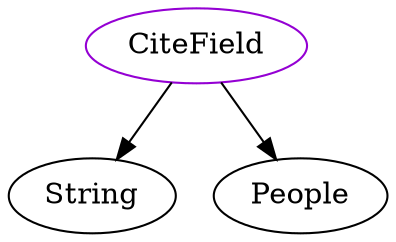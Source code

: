 digraph citefield{
CiteField -> String;
CiteField -> People;
CiteField	[shape=oval, color=darkviolet, label="CiteField"];
}
